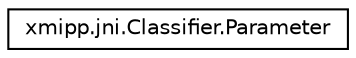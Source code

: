 digraph "Graphical Class Hierarchy"
{
  edge [fontname="Helvetica",fontsize="10",labelfontname="Helvetica",labelfontsize="10"];
  node [fontname="Helvetica",fontsize="10",shape=record];
  rankdir="LR";
  Node0 [label="xmipp.jni.Classifier.Parameter",height=0.2,width=0.4,color="black", fillcolor="white", style="filled",URL="$classxmipp_1_1jni_1_1Classifier_1_1Parameter.html"];
}
